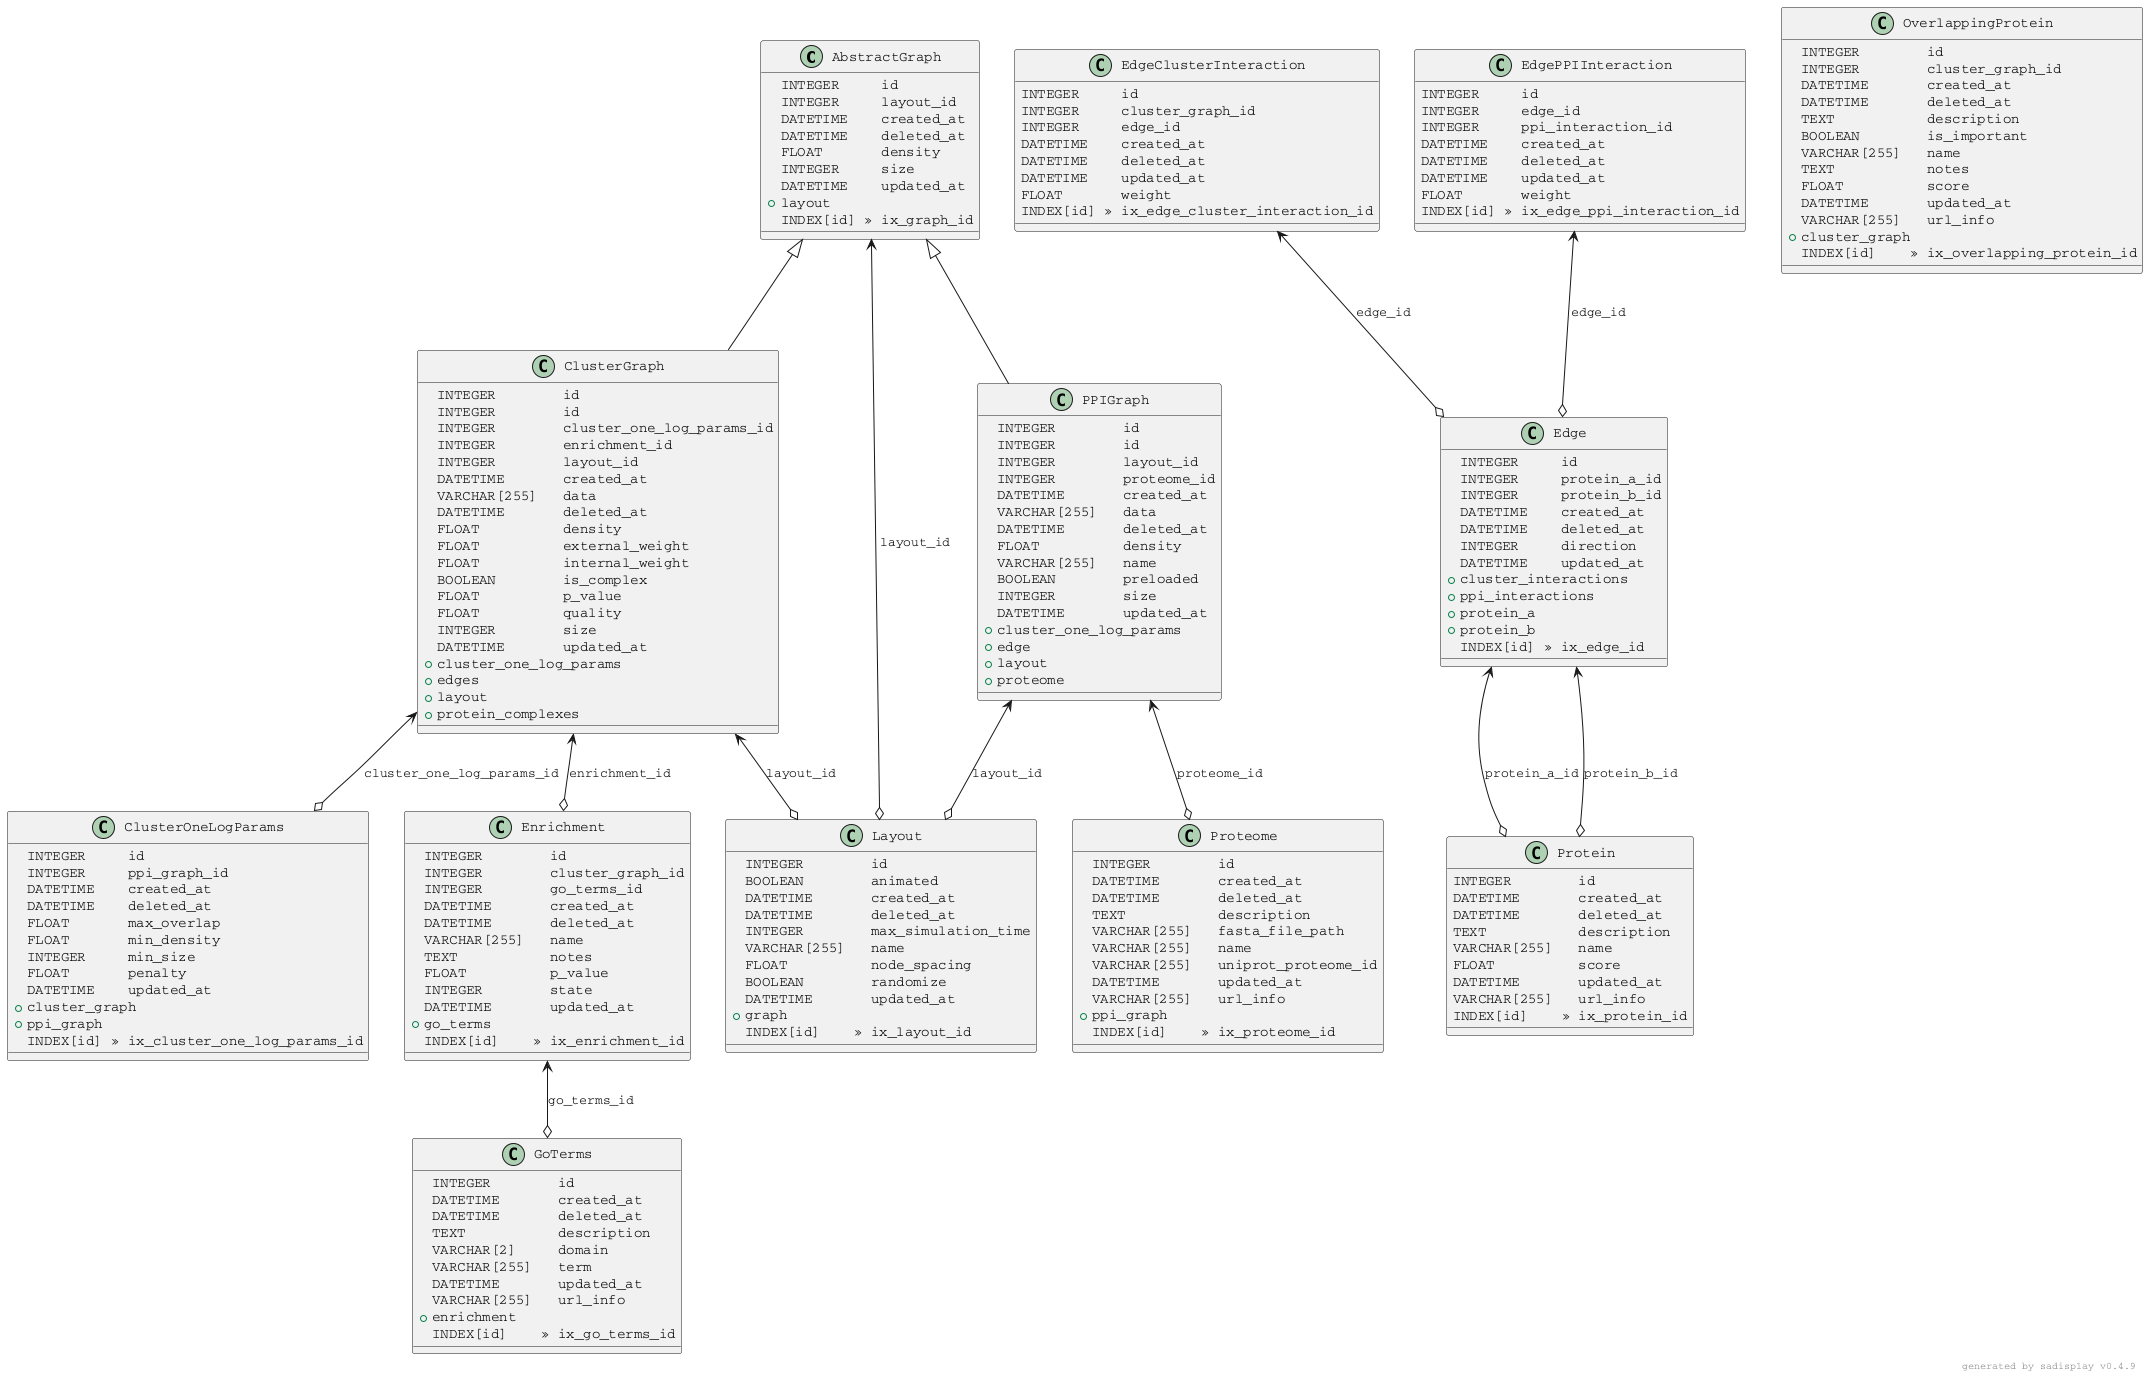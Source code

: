 @startuml

skinparam defaultFontName Courier

Class AbstractGraph {
    INTEGER   ★ id         
    INTEGER   ☆ layout_id  
    DATETIME  ⚪ created_at 
    DATETIME  ⚪ deleted_at 
    FLOAT     ⚪ density    
    INTEGER   ⚪ size       
    DATETIME  ⚪ updated_at 
    +         layout       
    INDEX[id] » ix_graph_id
}

Class ClusterGraph {
    INTEGER      ★ id                       
    INTEGER      ★ id                       
    INTEGER      ☆ cluster_one_log_params_id
    INTEGER      ☆ enrichment_id            
    INTEGER      ☆ layout_id                
    DATETIME     ⚪ created_at               
    VARCHAR[255] ⚪ data                     
    DATETIME     ⚪ deleted_at               
    FLOAT        ⚪ density                  
    FLOAT        ⚪ external_weight          
    FLOAT        ⚪ internal_weight          
    BOOLEAN      ⚪ is_complex               
    FLOAT        ⚪ p_value                  
    FLOAT        ⚪ quality                  
    INTEGER      ⚪ size                     
    DATETIME     ⚪ updated_at               
    +            cluster_one_log_params     
    +            edges                      
    +            layout                     
    +            protein_complexes          
}

Class ClusterOneLogParams {
    INTEGER   ★ id                          
    INTEGER   ☆ ppi_graph_id                
    DATETIME  ⚪ created_at                  
    DATETIME  ⚪ deleted_at                  
    FLOAT     ⚪ max_overlap                 
    FLOAT     ⚪ min_density                 
    INTEGER   ⚪ min_size                    
    FLOAT     ⚪ penalty                     
    DATETIME  ⚪ updated_at                  
    +         cluster_graph                 
    +         ppi_graph                     
    INDEX[id] » ix_cluster_one_log_params_id
}

Class Edge {
    INTEGER   ★ id                
    INTEGER   ☆ protein_a_id      
    INTEGER   ☆ protein_b_id      
    DATETIME  ⚪ created_at        
    DATETIME  ⚪ deleted_at        
    INTEGER   ⚪ direction         
    DATETIME  ⚪ updated_at        
    +         cluster_interactions
    +         ppi_interactions    
    +         protein_a           
    +         protein_b           
    INDEX[id] » ix_edge_id        
}

Class EdgeClusterInteraction {
    INTEGER   ★ id                            
    INTEGER   ☆ cluster_graph_id              
    INTEGER   ☆ edge_id                       
    DATETIME  ⚪ created_at                    
    DATETIME  ⚪ deleted_at                    
    DATETIME  ⚪ updated_at                    
    FLOAT     ⚪ weight                        
    INDEX[id] » ix_edge_cluster_interaction_id
}

Class EdgePPIInteraction {
    INTEGER   ★ id                        
    INTEGER   ☆ edge_id                   
    INTEGER   ☆ ppi_interaction_id        
    DATETIME  ⚪ created_at                
    DATETIME  ⚪ deleted_at                
    DATETIME  ⚪ updated_at                
    FLOAT     ⚪ weight                    
    INDEX[id] » ix_edge_ppi_interaction_id
}

Class Enrichment {
    INTEGER      ★ id              
    INTEGER      ☆ cluster_graph_id
    INTEGER      ☆ go_terms_id     
    DATETIME     ⚪ created_at      
    DATETIME     ⚪ deleted_at      
    VARCHAR[255] ⚪ name            
    TEXT         ⚪ notes           
    FLOAT        ⚪ p_value         
    INTEGER      ⚪ state           
    DATETIME     ⚪ updated_at      
    +            go_terms          
    INDEX[id]    » ix_enrichment_id
}

Class GoTerms {
    INTEGER      ★ id            
    DATETIME     ⚪ created_at    
    DATETIME     ⚪ deleted_at    
    TEXT         ⚪ description   
    VARCHAR[2]   ⚪ domain        
    VARCHAR[255] ⚪ term          
    DATETIME     ⚪ updated_at    
    VARCHAR[255] ⚪ url_info      
    +            enrichment      
    INDEX[id]    » ix_go_terms_id
}

Class Layout {
    INTEGER      ★ id                 
    BOOLEAN      ⚪ animated           
    DATETIME     ⚪ created_at         
    DATETIME     ⚪ deleted_at         
    INTEGER      ⚪ max_simulation_time
    VARCHAR[255] ⚪ name               
    FLOAT        ⚪ node_spacing       
    BOOLEAN      ⚪ randomize          
    DATETIME     ⚪ updated_at         
    +            graph                
    INDEX[id]    » ix_layout_id       
}

Class OverlappingProtein {
    INTEGER      ★ id                       
    INTEGER      ☆ cluster_graph_id         
    DATETIME     ⚪ created_at               
    DATETIME     ⚪ deleted_at               
    TEXT         ⚪ description              
    BOOLEAN      ⚪ is_important             
    VARCHAR[255] ⚪ name                     
    TEXT         ⚪ notes                    
    FLOAT        ⚪ score                    
    DATETIME     ⚪ updated_at               
    VARCHAR[255] ⚪ url_info                 
    +            cluster_graph              
    INDEX[id]    » ix_overlapping_protein_id
}

Class PPIGraph {
    INTEGER      ★ id                  
    INTEGER      ★ id                  
    INTEGER      ☆ layout_id           
    INTEGER      ☆ proteome_id         
    DATETIME     ⚪ created_at          
    VARCHAR[255] ⚪ data                
    DATETIME     ⚪ deleted_at          
    FLOAT        ⚪ density             
    VARCHAR[255] ⚪ name                
    BOOLEAN      ⚪ preloaded           
    INTEGER      ⚪ size                
    DATETIME     ⚪ updated_at          
    +            cluster_one_log_params
    +            edge                  
    +            layout                
    +            proteome              
}

Class Protein {
    INTEGER      ★ id           
    DATETIME     ⚪ created_at   
    DATETIME     ⚪ deleted_at   
    TEXT         ⚪ description  
    VARCHAR[255] ⚪ name         
    FLOAT        ⚪ score        
    DATETIME     ⚪ updated_at   
    VARCHAR[255] ⚪ url_info     
    INDEX[id]    » ix_protein_id
}

Class Proteome {
    INTEGER      ★ id                 
    DATETIME     ⚪ created_at         
    DATETIME     ⚪ deleted_at         
    TEXT         ⚪ description        
    VARCHAR[255] ⚪ fasta_file_path    
    VARCHAR[255] ⚪ name               
    VARCHAR[255] ⚪ uniprot_proteome_id
    DATETIME     ⚪ updated_at         
    VARCHAR[255] ⚪ url_info           
    +            ppi_graph            
    INDEX[id]    » ix_proteome_id     
}

AbstractGraph <|-- ClusterGraph

AbstractGraph <|-- PPIGraph

AbstractGraph <--o Layout: layout_id

ClusterGraph <--o Layout: layout_id

ClusterGraph <--o Enrichment: enrichment_id

ClusterGraph <--o ClusterOneLogParams: cluster_one_log_params_id

Edge <--o Protein: protein_a_id

Edge <--o Protein: protein_b_id

EdgeClusterInteraction <--o Edge: edge_id

EdgePPIInteraction <--o Edge: edge_id

Enrichment <--o GoTerms: go_terms_id

PPIGraph <--o Layout: layout_id

PPIGraph <--o Proteome: proteome_id

right footer generated by sadisplay v0.4.9

@enduml